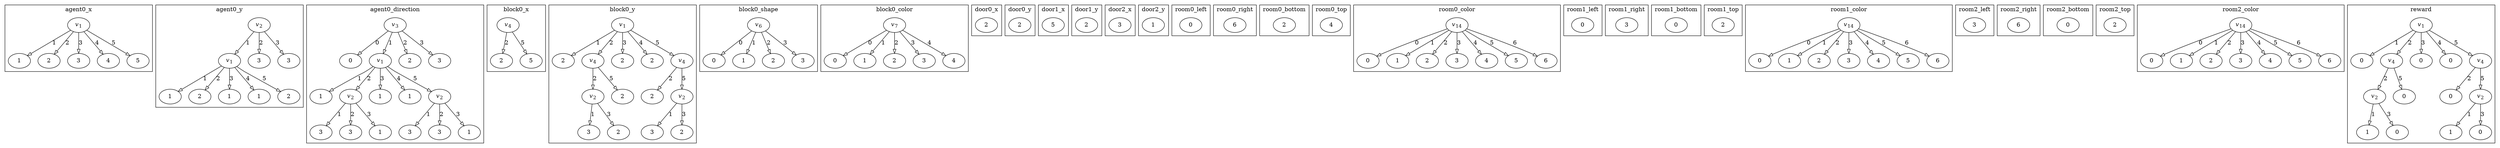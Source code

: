 digraph {
edge [arrowhead=empty]

subgraph cluster_agent0_x {
label="agent0_x"
agent0_x_n0 [label=<<i>v</i><sub>1</sub>>]
agent0_x_n0 -> agent0_x_n1 [label=<1>]
agent0_x_n1 [label="1"]
agent0_x_n0 -> agent0_x_n2 [label=<2>]
agent0_x_n2 [label="2"]
agent0_x_n0 -> agent0_x_n3 [label=<3>]
agent0_x_n3 [label="3"]
agent0_x_n0 -> agent0_x_n4 [label=<4>]
agent0_x_n4 [label="4"]
agent0_x_n0 -> agent0_x_n5 [label=<5>]
agent0_x_n5 [label="5"]
}

subgraph cluster_agent0_y {
label="agent0_y"
agent0_y_n0 [label=<<i>v</i><sub>2</sub>>]
agent0_y_n0 -> agent0_y_n1 [label=<1>]
agent0_y_n1 [label=<<i>v</i><sub>1</sub>>]
agent0_y_n1 -> agent0_y_n2 [label=<1>]
agent0_y_n2 [label="1"]
agent0_y_n1 -> agent0_y_n3 [label=<2>]
agent0_y_n3 [label="2"]
agent0_y_n1 -> agent0_y_n4 [label=<3>]
agent0_y_n4 [label="1"]
agent0_y_n1 -> agent0_y_n5 [label=<4>]
agent0_y_n5 [label="1"]
agent0_y_n1 -> agent0_y_n6 [label=<5>]
agent0_y_n6 [label="2"]
agent0_y_n0 -> agent0_y_n7 [label=<2>]
agent0_y_n7 [label="3"]
agent0_y_n0 -> agent0_y_n8 [label=<3>]
agent0_y_n8 [label="3"]
}

subgraph cluster_agent0_direction {
label="agent0_direction"
agent0_direction_n0 [label=<<i>v</i><sub>3</sub>>]
agent0_direction_n0 -> agent0_direction_n1 [label=<0>]
agent0_direction_n1 [label="0"]
agent0_direction_n0 -> agent0_direction_n2 [label=<1>]
agent0_direction_n2 [label=<<i>v</i><sub>1</sub>>]
agent0_direction_n2 -> agent0_direction_n3 [label=<1>]
agent0_direction_n3 [label="1"]
agent0_direction_n2 -> agent0_direction_n4 [label=<2>]
agent0_direction_n4 [label=<<i>v</i><sub>2</sub>>]
agent0_direction_n4 -> agent0_direction_n5 [label=<1>]
agent0_direction_n5 [label="3"]
agent0_direction_n4 -> agent0_direction_n6 [label=<2>]
agent0_direction_n6 [label="3"]
agent0_direction_n4 -> agent0_direction_n7 [label=<3>]
agent0_direction_n7 [label="1"]
agent0_direction_n2 -> agent0_direction_n8 [label=<3>]
agent0_direction_n8 [label="1"]
agent0_direction_n2 -> agent0_direction_n9 [label=<4>]
agent0_direction_n9 [label="1"]
agent0_direction_n2 -> agent0_direction_n10 [label=<5>]
agent0_direction_n10 [label=<<i>v</i><sub>2</sub>>]
agent0_direction_n10 -> agent0_direction_n11 [label=<1>]
agent0_direction_n11 [label="3"]
agent0_direction_n10 -> agent0_direction_n12 [label=<2>]
agent0_direction_n12 [label="3"]
agent0_direction_n10 -> agent0_direction_n13 [label=<3>]
agent0_direction_n13 [label="1"]
agent0_direction_n0 -> agent0_direction_n14 [label=<2>]
agent0_direction_n14 [label="2"]
agent0_direction_n0 -> agent0_direction_n15 [label=<3>]
agent0_direction_n15 [label="3"]
}

subgraph cluster_block0_x {
label="block0_x"
block0_x_n0 [label=<<i>v</i><sub>4</sub>>]
block0_x_n0 -> block0_x_n1 [label=<2>]
block0_x_n1 [label="2"]
block0_x_n0 -> block0_x_n2 [label=<5>]
block0_x_n2 [label="5"]
}

subgraph cluster_block0_y {
label="block0_y"
block0_y_n0 [label=<<i>v</i><sub>1</sub>>]
block0_y_n0 -> block0_y_n1 [label=<1>]
block0_y_n1 [label="2"]
block0_y_n0 -> block0_y_n2 [label=<2>]
block0_y_n2 [label=<<i>v</i><sub>4</sub>>]
block0_y_n2 -> block0_y_n3 [label=<2>]
block0_y_n3 [label=<<i>v</i><sub>2</sub>>]
block0_y_n3 -> block0_y_n4 [label=<1>]
block0_y_n4 [label="3"]
block0_y_n3 -> block0_y_n5 [label=<3>]
block0_y_n5 [label="2"]
block0_y_n2 -> block0_y_n6 [label=<5>]
block0_y_n6 [label="2"]
block0_y_n0 -> block0_y_n7 [label=<3>]
block0_y_n7 [label="2"]
block0_y_n0 -> block0_y_n8 [label=<4>]
block0_y_n8 [label="2"]
block0_y_n0 -> block0_y_n9 [label=<5>]
block0_y_n9 [label=<<i>v</i><sub>4</sub>>]
block0_y_n9 -> block0_y_n10 [label=<2>]
block0_y_n10 [label="2"]
block0_y_n9 -> block0_y_n11 [label=<5>]
block0_y_n11 [label=<<i>v</i><sub>2</sub>>]
block0_y_n11 -> block0_y_n12 [label=<1>]
block0_y_n12 [label="3"]
block0_y_n11 -> block0_y_n13 [label=<3>]
block0_y_n13 [label="2"]
}

subgraph cluster_block0_shape {
label="block0_shape"
block0_shape_n0 [label=<<i>v</i><sub>6</sub>>]
block0_shape_n0 -> block0_shape_n1 [label=<0>]
block0_shape_n1 [label="0"]
block0_shape_n0 -> block0_shape_n2 [label=<1>]
block0_shape_n2 [label="1"]
block0_shape_n0 -> block0_shape_n3 [label=<2>]
block0_shape_n3 [label="2"]
block0_shape_n0 -> block0_shape_n4 [label=<3>]
block0_shape_n4 [label="3"]
}

subgraph cluster_block0_color {
label="block0_color"
block0_color_n0 [label=<<i>v</i><sub>7</sub>>]
block0_color_n0 -> block0_color_n1 [label=<0>]
block0_color_n1 [label="0"]
block0_color_n0 -> block0_color_n2 [label=<1>]
block0_color_n2 [label="1"]
block0_color_n0 -> block0_color_n3 [label=<2>]
block0_color_n3 [label="2"]
block0_color_n0 -> block0_color_n4 [label=<3>]
block0_color_n4 [label="3"]
block0_color_n0 -> block0_color_n5 [label=<4>]
block0_color_n5 [label="4"]
}

subgraph cluster_door0_x {
label="door0_x"
door0_x_n0 [label="2"]
}

subgraph cluster_door0_y {
label="door0_y"
door0_y_n0 [label="2"]
}

subgraph cluster_door1_x {
label="door1_x"
door1_x_n0 [label="5"]
}

subgraph cluster_door1_y {
label="door1_y"
door1_y_n0 [label="2"]
}

subgraph cluster_door2_x {
label="door2_x"
door2_x_n0 [label="3"]
}

subgraph cluster_door2_y {
label="door2_y"
door2_y_n0 [label="1"]
}

subgraph cluster_room0_left {
label="room0_left"
room0_left_n0 [label="0"]
}

subgraph cluster_room0_right {
label="room0_right"
room0_right_n0 [label="6"]
}

subgraph cluster_room0_bottom {
label="room0_bottom"
room0_bottom_n0 [label="2"]
}

subgraph cluster_room0_top {
label="room0_top"
room0_top_n0 [label="4"]
}

subgraph cluster_room0_color {
label="room0_color"
room0_color_n0 [label=<<i>v</i><sub>14</sub>>]
room0_color_n0 -> room0_color_n1 [label=<0>]
room0_color_n1 [label="0"]
room0_color_n0 -> room0_color_n2 [label=<1>]
room0_color_n2 [label="1"]
room0_color_n0 -> room0_color_n3 [label=<2>]
room0_color_n3 [label="2"]
room0_color_n0 -> room0_color_n4 [label=<3>]
room0_color_n4 [label="3"]
room0_color_n0 -> room0_color_n5 [label=<4>]
room0_color_n5 [label="4"]
room0_color_n0 -> room0_color_n6 [label=<5>]
room0_color_n6 [label="5"]
room0_color_n0 -> room0_color_n7 [label=<6>]
room0_color_n7 [label="6"]
}

subgraph cluster_room1_left {
label="room1_left"
room1_left_n0 [label="0"]
}

subgraph cluster_room1_right {
label="room1_right"
room1_right_n0 [label="3"]
}

subgraph cluster_room1_bottom {
label="room1_bottom"
room1_bottom_n0 [label="0"]
}

subgraph cluster_room1_top {
label="room1_top"
room1_top_n0 [label="2"]
}

subgraph cluster_room1_color {
label="room1_color"
room1_color_n0 [label=<<i>v</i><sub>14</sub>>]
room1_color_n0 -> room1_color_n1 [label=<0>]
room1_color_n1 [label="0"]
room1_color_n0 -> room1_color_n2 [label=<1>]
room1_color_n2 [label="1"]
room1_color_n0 -> room1_color_n3 [label=<2>]
room1_color_n3 [label="2"]
room1_color_n0 -> room1_color_n4 [label=<3>]
room1_color_n4 [label="3"]
room1_color_n0 -> room1_color_n5 [label=<4>]
room1_color_n5 [label="4"]
room1_color_n0 -> room1_color_n6 [label=<5>]
room1_color_n6 [label="5"]
room1_color_n0 -> room1_color_n7 [label=<6>]
room1_color_n7 [label="6"]
}

subgraph cluster_room2_left {
label="room2_left"
room2_left_n0 [label="3"]
}

subgraph cluster_room2_right {
label="room2_right"
room2_right_n0 [label="6"]
}

subgraph cluster_room2_bottom {
label="room2_bottom"
room2_bottom_n0 [label="0"]
}

subgraph cluster_room2_top {
label="room2_top"
room2_top_n0 [label="2"]
}

subgraph cluster_room2_color {
label="room2_color"
room2_color_n0 [label=<<i>v</i><sub>14</sub>>]
room2_color_n0 -> room2_color_n1 [label=<0>]
room2_color_n1 [label="0"]
room2_color_n0 -> room2_color_n2 [label=<1>]
room2_color_n2 [label="1"]
room2_color_n0 -> room2_color_n3 [label=<2>]
room2_color_n3 [label="2"]
room2_color_n0 -> room2_color_n4 [label=<3>]
room2_color_n4 [label="3"]
room2_color_n0 -> room2_color_n5 [label=<4>]
room2_color_n5 [label="4"]
room2_color_n0 -> room2_color_n6 [label=<5>]
room2_color_n6 [label="5"]
room2_color_n0 -> room2_color_n7 [label=<6>]
room2_color_n7 [label="6"]
}

subgraph cluster_reward {
label="reward"
reward_n0 [label=<<i>v</i><sub>1</sub>>]
reward_n0 -> reward_n1 [label=<1>]
reward_n1 [label="0"]
reward_n0 -> reward_n2 [label=<2>]
reward_n2 [label=<<i>v</i><sub>4</sub>>]
reward_n2 -> reward_n3 [label=<2>]
reward_n3 [label=<<i>v</i><sub>2</sub>>]
reward_n3 -> reward_n4 [label=<1>]
reward_n4 [label="1"]
reward_n3 -> reward_n5 [label=<3>]
reward_n5 [label="0"]
reward_n2 -> reward_n6 [label=<5>]
reward_n6 [label="0"]
reward_n0 -> reward_n7 [label=<3>]
reward_n7 [label="0"]
reward_n0 -> reward_n8 [label=<4>]
reward_n8 [label="0"]
reward_n0 -> reward_n9 [label=<5>]
reward_n9 [label=<<i>v</i><sub>4</sub>>]
reward_n9 -> reward_n10 [label=<2>]
reward_n10 [label="0"]
reward_n9 -> reward_n11 [label=<5>]
reward_n11 [label=<<i>v</i><sub>2</sub>>]
reward_n11 -> reward_n12 [label=<1>]
reward_n12 [label="1"]
reward_n11 -> reward_n13 [label=<3>]
reward_n13 [label="0"]
}
}
